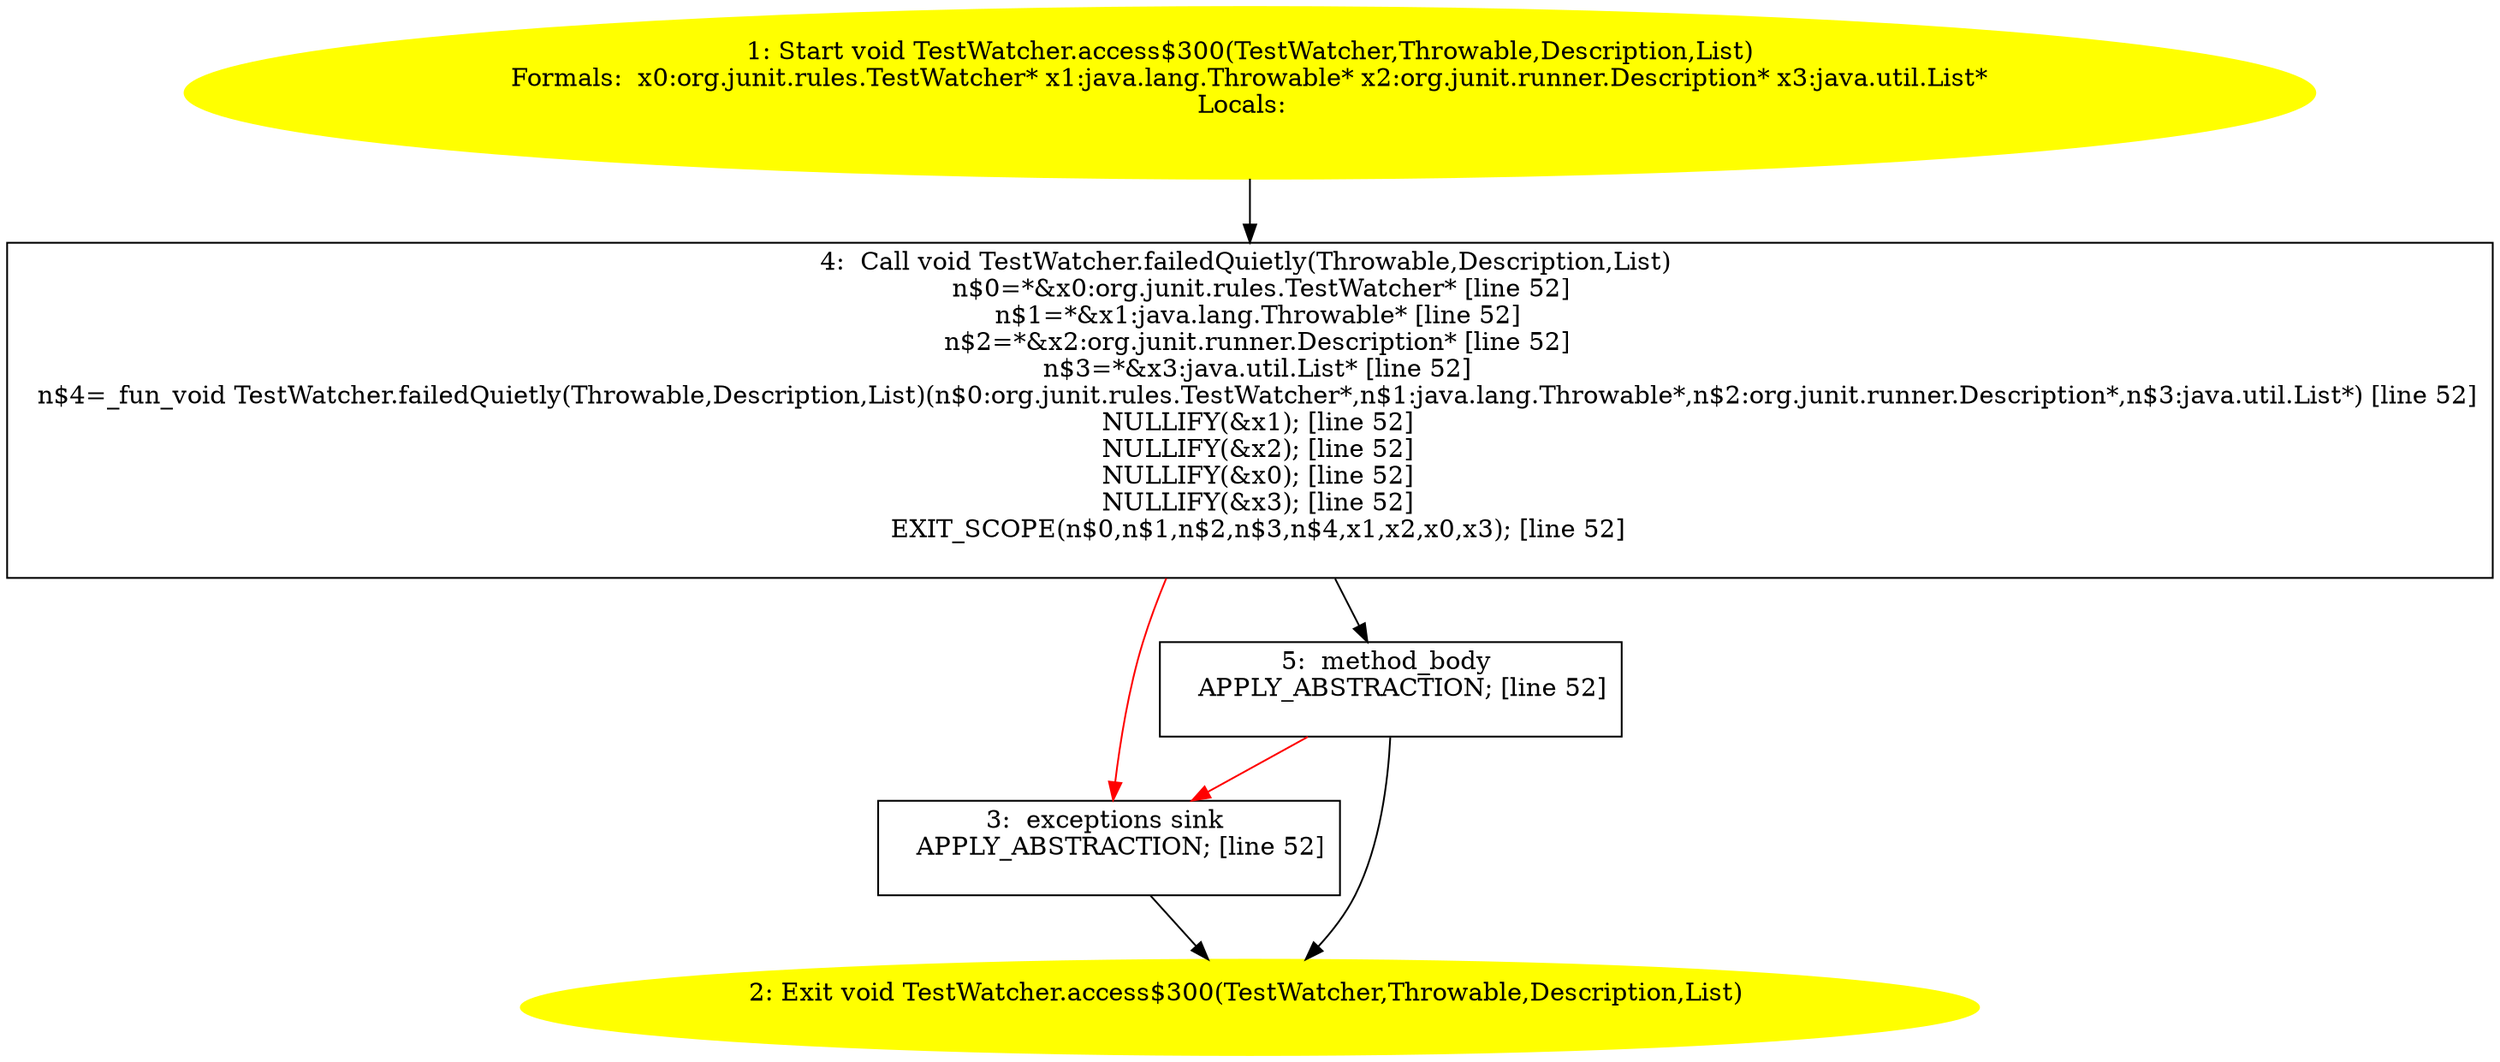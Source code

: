 /* @generated */
digraph cfg {
"org.junit.rules.TestWatcher.access$300(org.junit.rules.TestWatcher,java.lang.Throwable,org.junit.run.777da53e8dca77aac26c689fa6434262_1" [label="1: Start void TestWatcher.access$300(TestWatcher,Throwable,Description,List)\nFormals:  x0:org.junit.rules.TestWatcher* x1:java.lang.Throwable* x2:org.junit.runner.Description* x3:java.util.List*\nLocals:  \n  " color=yellow style=filled]
	

	 "org.junit.rules.TestWatcher.access$300(org.junit.rules.TestWatcher,java.lang.Throwable,org.junit.run.777da53e8dca77aac26c689fa6434262_1" -> "org.junit.rules.TestWatcher.access$300(org.junit.rules.TestWatcher,java.lang.Throwable,org.junit.run.777da53e8dca77aac26c689fa6434262_4" ;
"org.junit.rules.TestWatcher.access$300(org.junit.rules.TestWatcher,java.lang.Throwable,org.junit.run.777da53e8dca77aac26c689fa6434262_2" [label="2: Exit void TestWatcher.access$300(TestWatcher,Throwable,Description,List) \n  " color=yellow style=filled]
	

"org.junit.rules.TestWatcher.access$300(org.junit.rules.TestWatcher,java.lang.Throwable,org.junit.run.777da53e8dca77aac26c689fa6434262_3" [label="3:  exceptions sink \n   APPLY_ABSTRACTION; [line 52]\n " shape="box"]
	

	 "org.junit.rules.TestWatcher.access$300(org.junit.rules.TestWatcher,java.lang.Throwable,org.junit.run.777da53e8dca77aac26c689fa6434262_3" -> "org.junit.rules.TestWatcher.access$300(org.junit.rules.TestWatcher,java.lang.Throwable,org.junit.run.777da53e8dca77aac26c689fa6434262_2" ;
"org.junit.rules.TestWatcher.access$300(org.junit.rules.TestWatcher,java.lang.Throwable,org.junit.run.777da53e8dca77aac26c689fa6434262_4" [label="4:  Call void TestWatcher.failedQuietly(Throwable,Description,List) \n   n$0=*&x0:org.junit.rules.TestWatcher* [line 52]\n  n$1=*&x1:java.lang.Throwable* [line 52]\n  n$2=*&x2:org.junit.runner.Description* [line 52]\n  n$3=*&x3:java.util.List* [line 52]\n  n$4=_fun_void TestWatcher.failedQuietly(Throwable,Description,List)(n$0:org.junit.rules.TestWatcher*,n$1:java.lang.Throwable*,n$2:org.junit.runner.Description*,n$3:java.util.List*) [line 52]\n  NULLIFY(&x1); [line 52]\n  NULLIFY(&x2); [line 52]\n  NULLIFY(&x0); [line 52]\n  NULLIFY(&x3); [line 52]\n  EXIT_SCOPE(n$0,n$1,n$2,n$3,n$4,x1,x2,x0,x3); [line 52]\n " shape="box"]
	

	 "org.junit.rules.TestWatcher.access$300(org.junit.rules.TestWatcher,java.lang.Throwable,org.junit.run.777da53e8dca77aac26c689fa6434262_4" -> "org.junit.rules.TestWatcher.access$300(org.junit.rules.TestWatcher,java.lang.Throwable,org.junit.run.777da53e8dca77aac26c689fa6434262_5" ;
	 "org.junit.rules.TestWatcher.access$300(org.junit.rules.TestWatcher,java.lang.Throwable,org.junit.run.777da53e8dca77aac26c689fa6434262_4" -> "org.junit.rules.TestWatcher.access$300(org.junit.rules.TestWatcher,java.lang.Throwable,org.junit.run.777da53e8dca77aac26c689fa6434262_3" [color="red" ];
"org.junit.rules.TestWatcher.access$300(org.junit.rules.TestWatcher,java.lang.Throwable,org.junit.run.777da53e8dca77aac26c689fa6434262_5" [label="5:  method_body \n   APPLY_ABSTRACTION; [line 52]\n " shape="box"]
	

	 "org.junit.rules.TestWatcher.access$300(org.junit.rules.TestWatcher,java.lang.Throwable,org.junit.run.777da53e8dca77aac26c689fa6434262_5" -> "org.junit.rules.TestWatcher.access$300(org.junit.rules.TestWatcher,java.lang.Throwable,org.junit.run.777da53e8dca77aac26c689fa6434262_2" ;
	 "org.junit.rules.TestWatcher.access$300(org.junit.rules.TestWatcher,java.lang.Throwable,org.junit.run.777da53e8dca77aac26c689fa6434262_5" -> "org.junit.rules.TestWatcher.access$300(org.junit.rules.TestWatcher,java.lang.Throwable,org.junit.run.777da53e8dca77aac26c689fa6434262_3" [color="red" ];
}
